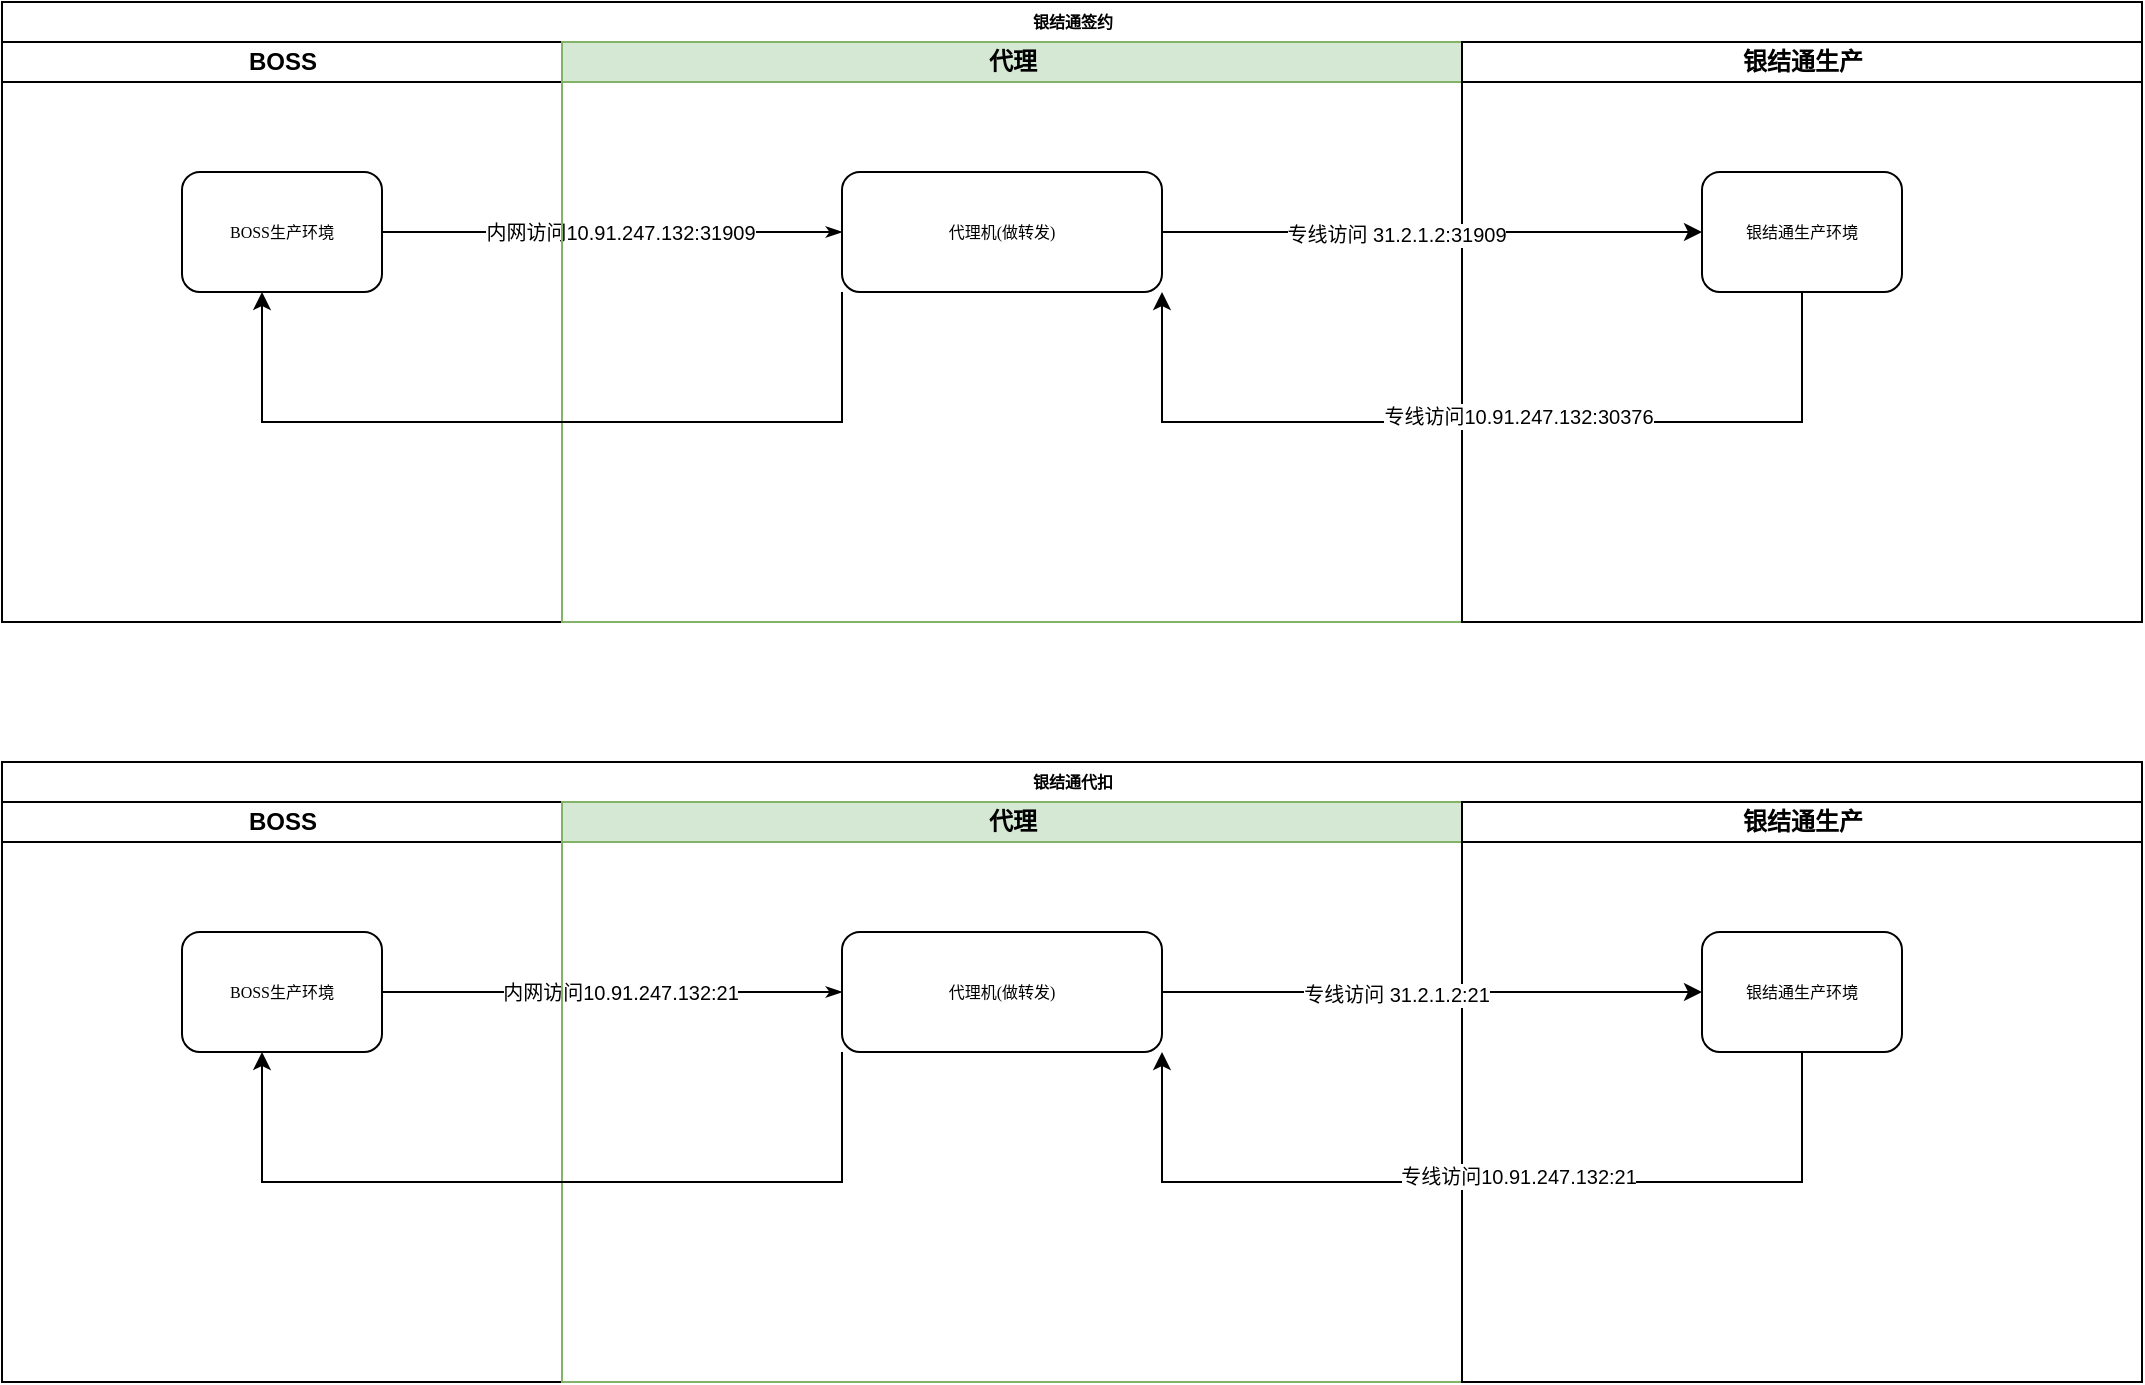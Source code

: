 <mxfile version="20.2.3" type="github">
  <diagram id="QXvOkjMPE5hQhAn8waCr" name="第 1 页">
    <mxGraphModel dx="968" dy="475" grid="1" gridSize="10" guides="1" tooltips="1" connect="1" arrows="1" fold="1" page="1" pageScale="1" pageWidth="827" pageHeight="1169" math="0" shadow="0">
      <root>
        <mxCell id="0" />
        <mxCell id="1" parent="0" />
        <mxCell id="E018yrsxlUpj8Zczrtwk-1" value="银结通签约" style="swimlane;html=1;childLayout=stackLayout;startSize=20;rounded=0;shadow=0;labelBackgroundColor=none;strokeWidth=1;fontFamily=Verdana;fontSize=8;align=center;" vertex="1" parent="1">
          <mxGeometry x="60" y="70" width="1070" height="310" as="geometry" />
        </mxCell>
        <mxCell id="E018yrsxlUpj8Zczrtwk-2" value="BOSS" style="swimlane;html=1;startSize=20;" vertex="1" parent="E018yrsxlUpj8Zczrtwk-1">
          <mxGeometry y="20" width="280" height="290" as="geometry" />
        </mxCell>
        <mxCell id="E018yrsxlUpj8Zczrtwk-3" value="BOSS生产环境" style="rounded=1;whiteSpace=wrap;html=1;shadow=0;labelBackgroundColor=none;strokeWidth=1;fontFamily=Verdana;fontSize=8;align=center;" vertex="1" parent="E018yrsxlUpj8Zczrtwk-2">
          <mxGeometry x="90" y="65" width="100" height="60" as="geometry" />
        </mxCell>
        <mxCell id="E018yrsxlUpj8Zczrtwk-4" style="edgeStyle=orthogonalEdgeStyle;rounded=1;html=1;labelBackgroundColor=none;startArrow=none;startFill=0;startSize=5;endArrow=classicThin;endFill=1;endSize=5;jettySize=auto;orthogonalLoop=1;strokeWidth=1;fontFamily=Verdana;fontSize=8" edge="1" parent="E018yrsxlUpj8Zczrtwk-1" source="E018yrsxlUpj8Zczrtwk-3" target="E018yrsxlUpj8Zczrtwk-7">
          <mxGeometry relative="1" as="geometry" />
        </mxCell>
        <mxCell id="E018yrsxlUpj8Zczrtwk-5" value="内网访问10.91.247.132:31909" style="edgeLabel;html=1;align=center;verticalAlign=middle;resizable=0;points=[];fontSize=10;" vertex="1" connectable="0" parent="E018yrsxlUpj8Zczrtwk-4">
          <mxGeometry x="0.182" y="1" relative="1" as="geometry">
            <mxPoint x="-17" y="1" as="offset" />
          </mxGeometry>
        </mxCell>
        <mxCell id="E018yrsxlUpj8Zczrtwk-6" value="代理" style="swimlane;html=1;startSize=20;fillColor=#d5e8d4;strokeColor=#82b366;" vertex="1" parent="E018yrsxlUpj8Zczrtwk-1">
          <mxGeometry x="280" y="20" width="450" height="290" as="geometry" />
        </mxCell>
        <mxCell id="E018yrsxlUpj8Zczrtwk-7" value="代理机(做转发)" style="rounded=1;whiteSpace=wrap;html=1;shadow=0;labelBackgroundColor=none;strokeWidth=1;fontFamily=Verdana;fontSize=8;align=center;" vertex="1" parent="E018yrsxlUpj8Zczrtwk-6">
          <mxGeometry x="140" y="65" width="160" height="60" as="geometry" />
        </mxCell>
        <mxCell id="E018yrsxlUpj8Zczrtwk-14" value="" style="endArrow=classic;html=1;rounded=0;exitX=0;exitY=1;exitDx=0;exitDy=0;" edge="1" parent="E018yrsxlUpj8Zczrtwk-6" source="E018yrsxlUpj8Zczrtwk-7">
          <mxGeometry width="50" height="50" relative="1" as="geometry">
            <mxPoint x="210" y="125" as="sourcePoint" />
            <mxPoint x="-150" y="125" as="targetPoint" />
            <Array as="points">
              <mxPoint x="140" y="190" />
              <mxPoint x="-150" y="190" />
            </Array>
          </mxGeometry>
        </mxCell>
        <mxCell id="E018yrsxlUpj8Zczrtwk-9" value="银结通生产" style="swimlane;html=1;startSize=20;" vertex="1" parent="E018yrsxlUpj8Zczrtwk-1">
          <mxGeometry x="730" y="20" width="340" height="290" as="geometry" />
        </mxCell>
        <mxCell id="E018yrsxlUpj8Zczrtwk-10" value="银结通生产环境" style="rounded=1;whiteSpace=wrap;html=1;shadow=0;labelBackgroundColor=none;strokeWidth=1;fontFamily=Verdana;fontSize=8;align=center;" vertex="1" parent="E018yrsxlUpj8Zczrtwk-9">
          <mxGeometry x="120" y="65" width="100" height="60" as="geometry" />
        </mxCell>
        <mxCell id="E018yrsxlUpj8Zczrtwk-11" value="" style="endArrow=classic;html=1;rounded=0;fontSize=10;entryX=0;entryY=0.5;entryDx=0;entryDy=0;exitX=1;exitY=0.5;exitDx=0;exitDy=0;" edge="1" parent="E018yrsxlUpj8Zczrtwk-1" source="E018yrsxlUpj8Zczrtwk-7" target="E018yrsxlUpj8Zczrtwk-10">
          <mxGeometry width="50" height="50" relative="1" as="geometry">
            <mxPoint x="420" y="220" as="sourcePoint" />
            <mxPoint x="470" y="170" as="targetPoint" />
          </mxGeometry>
        </mxCell>
        <mxCell id="E018yrsxlUpj8Zczrtwk-12" value="专线访问 31.2.1.2:31909" style="edgeLabel;html=1;align=center;verticalAlign=middle;resizable=0;points=[];fontSize=10;" vertex="1" connectable="0" parent="E018yrsxlUpj8Zczrtwk-11">
          <mxGeometry x="-0.132" y="-1" relative="1" as="geometry">
            <mxPoint as="offset" />
          </mxGeometry>
        </mxCell>
        <mxCell id="E018yrsxlUpj8Zczrtwk-15" value="" style="endArrow=classic;html=1;rounded=0;entryX=1;entryY=1;entryDx=0;entryDy=0;exitX=0.5;exitY=1;exitDx=0;exitDy=0;" edge="1" parent="E018yrsxlUpj8Zczrtwk-1" source="E018yrsxlUpj8Zczrtwk-10" target="E018yrsxlUpj8Zczrtwk-7">
          <mxGeometry width="50" height="50" relative="1" as="geometry">
            <mxPoint x="440" y="220" as="sourcePoint" />
            <mxPoint x="490" y="170" as="targetPoint" />
            <Array as="points">
              <mxPoint x="900" y="210" />
              <mxPoint x="580" y="210" />
            </Array>
          </mxGeometry>
        </mxCell>
        <mxCell id="E018yrsxlUpj8Zczrtwk-16" value="&lt;span style=&quot;color: rgba(0, 0, 0, 0); font-family: monospace; font-size: 0px; text-align: start; background-color: rgb(248, 249, 250);&quot;&gt;%3CmxGraphModel%3E%3Croot%3E%3CmxCell%20id%3D%220%22%2F%3E%3CmxCell%20id%3D%221%22%20parent%3D%220%22%2F%3E%3CmxCell%20id%3D%222%22%20value%3D%22%E5%86%85%E7%BD%91%E8%AE%BF%E9%97%AE10.91.247.132%3A31909%22%20style%3D%22edgeLabel%3Bhtml%3D1%3Balign%3Dcenter%3BverticalAlign%3Dmiddle%3Bresizable%3D0%3Bpoints%3D%5B%5D%3BfontSize%3D10%3B%22%20vertex%3D%221%22%20connectable%3D%220%22%20parent%3D%221%22%3E%3CmxGeometry%20x%3D%22379%22%20y%3D%22185%22%20as%3D%22geometry%22%2F%3E%3C%2FmxCell%3E%3C%2Froot%3E%3C%2FmxGraphModel%3E&lt;/span&gt;" style="edgeLabel;html=1;align=center;verticalAlign=middle;resizable=0;points=[];" vertex="1" connectable="0" parent="E018yrsxlUpj8Zczrtwk-15">
          <mxGeometry x="-0.087" y="-1" relative="1" as="geometry">
            <mxPoint as="offset" />
          </mxGeometry>
        </mxCell>
        <mxCell id="E018yrsxlUpj8Zczrtwk-17" value="&lt;span style=&quot;font-size: 10px;&quot;&gt;专线访问&lt;/span&gt;&lt;span style=&quot;font-size: 10px;&quot;&gt;10.91.247.132:30376&lt;/span&gt;" style="edgeLabel;html=1;align=center;verticalAlign=middle;resizable=0;points=[];" vertex="1" connectable="0" parent="E018yrsxlUpj8Zczrtwk-15">
          <mxGeometry x="-0.078" y="-3" relative="1" as="geometry">
            <mxPoint as="offset" />
          </mxGeometry>
        </mxCell>
        <mxCell id="E018yrsxlUpj8Zczrtwk-21" value="银结通代扣" style="swimlane;html=1;childLayout=stackLayout;startSize=20;rounded=0;shadow=0;labelBackgroundColor=none;strokeWidth=1;fontFamily=Verdana;fontSize=8;align=center;" vertex="1" parent="1">
          <mxGeometry x="60" y="450" width="1070" height="310" as="geometry" />
        </mxCell>
        <mxCell id="E018yrsxlUpj8Zczrtwk-22" value="BOSS" style="swimlane;html=1;startSize=20;" vertex="1" parent="E018yrsxlUpj8Zczrtwk-21">
          <mxGeometry y="20" width="280" height="290" as="geometry" />
        </mxCell>
        <mxCell id="E018yrsxlUpj8Zczrtwk-23" value="BOSS生产环境" style="rounded=1;whiteSpace=wrap;html=1;shadow=0;labelBackgroundColor=none;strokeWidth=1;fontFamily=Verdana;fontSize=8;align=center;" vertex="1" parent="E018yrsxlUpj8Zczrtwk-22">
          <mxGeometry x="90" y="65" width="100" height="60" as="geometry" />
        </mxCell>
        <mxCell id="E018yrsxlUpj8Zczrtwk-24" style="edgeStyle=orthogonalEdgeStyle;rounded=1;html=1;labelBackgroundColor=none;startArrow=none;startFill=0;startSize=5;endArrow=classicThin;endFill=1;endSize=5;jettySize=auto;orthogonalLoop=1;strokeWidth=1;fontFamily=Verdana;fontSize=8" edge="1" parent="E018yrsxlUpj8Zczrtwk-21" source="E018yrsxlUpj8Zczrtwk-23" target="E018yrsxlUpj8Zczrtwk-27">
          <mxGeometry relative="1" as="geometry" />
        </mxCell>
        <mxCell id="E018yrsxlUpj8Zczrtwk-25" value="内网访问10.91.247.132:21" style="edgeLabel;html=1;align=center;verticalAlign=middle;resizable=0;points=[];fontSize=10;" vertex="1" connectable="0" parent="E018yrsxlUpj8Zczrtwk-24">
          <mxGeometry x="0.182" y="1" relative="1" as="geometry">
            <mxPoint x="-17" y="1" as="offset" />
          </mxGeometry>
        </mxCell>
        <mxCell id="E018yrsxlUpj8Zczrtwk-26" value="代理" style="swimlane;html=1;startSize=20;fillColor=#d5e8d4;strokeColor=#82b366;" vertex="1" parent="E018yrsxlUpj8Zczrtwk-21">
          <mxGeometry x="280" y="20" width="450" height="290" as="geometry" />
        </mxCell>
        <mxCell id="E018yrsxlUpj8Zczrtwk-27" value="代理机(做转发)" style="rounded=1;whiteSpace=wrap;html=1;shadow=0;labelBackgroundColor=none;strokeWidth=1;fontFamily=Verdana;fontSize=8;align=center;" vertex="1" parent="E018yrsxlUpj8Zczrtwk-26">
          <mxGeometry x="140" y="65" width="160" height="60" as="geometry" />
        </mxCell>
        <mxCell id="E018yrsxlUpj8Zczrtwk-28" value="" style="endArrow=classic;html=1;rounded=0;exitX=0;exitY=1;exitDx=0;exitDy=0;" edge="1" parent="E018yrsxlUpj8Zczrtwk-26" source="E018yrsxlUpj8Zczrtwk-27">
          <mxGeometry width="50" height="50" relative="1" as="geometry">
            <mxPoint x="210" y="125" as="sourcePoint" />
            <mxPoint x="-150" y="125" as="targetPoint" />
            <Array as="points">
              <mxPoint x="140" y="190" />
              <mxPoint x="-150" y="190" />
            </Array>
          </mxGeometry>
        </mxCell>
        <mxCell id="E018yrsxlUpj8Zczrtwk-29" value="银结通生产" style="swimlane;html=1;startSize=20;" vertex="1" parent="E018yrsxlUpj8Zczrtwk-21">
          <mxGeometry x="730" y="20" width="340" height="290" as="geometry" />
        </mxCell>
        <mxCell id="E018yrsxlUpj8Zczrtwk-30" value="银结通生产环境" style="rounded=1;whiteSpace=wrap;html=1;shadow=0;labelBackgroundColor=none;strokeWidth=1;fontFamily=Verdana;fontSize=8;align=center;" vertex="1" parent="E018yrsxlUpj8Zczrtwk-29">
          <mxGeometry x="120" y="65" width="100" height="60" as="geometry" />
        </mxCell>
        <mxCell id="E018yrsxlUpj8Zczrtwk-31" value="" style="endArrow=classic;html=1;rounded=0;fontSize=10;entryX=0;entryY=0.5;entryDx=0;entryDy=0;exitX=1;exitY=0.5;exitDx=0;exitDy=0;" edge="1" parent="E018yrsxlUpj8Zczrtwk-21" source="E018yrsxlUpj8Zczrtwk-27" target="E018yrsxlUpj8Zczrtwk-30">
          <mxGeometry width="50" height="50" relative="1" as="geometry">
            <mxPoint x="420" y="220" as="sourcePoint" />
            <mxPoint x="470" y="170" as="targetPoint" />
          </mxGeometry>
        </mxCell>
        <mxCell id="E018yrsxlUpj8Zczrtwk-32" value="专线访问 31.2.1.2:21" style="edgeLabel;html=1;align=center;verticalAlign=middle;resizable=0;points=[];fontSize=10;" vertex="1" connectable="0" parent="E018yrsxlUpj8Zczrtwk-31">
          <mxGeometry x="-0.132" y="-1" relative="1" as="geometry">
            <mxPoint as="offset" />
          </mxGeometry>
        </mxCell>
        <mxCell id="E018yrsxlUpj8Zczrtwk-33" value="" style="endArrow=classic;html=1;rounded=0;entryX=1;entryY=1;entryDx=0;entryDy=0;exitX=0.5;exitY=1;exitDx=0;exitDy=0;" edge="1" parent="E018yrsxlUpj8Zczrtwk-21" source="E018yrsxlUpj8Zczrtwk-30" target="E018yrsxlUpj8Zczrtwk-27">
          <mxGeometry width="50" height="50" relative="1" as="geometry">
            <mxPoint x="440" y="220" as="sourcePoint" />
            <mxPoint x="490" y="170" as="targetPoint" />
            <Array as="points">
              <mxPoint x="900" y="210" />
              <mxPoint x="580" y="210" />
            </Array>
          </mxGeometry>
        </mxCell>
        <mxCell id="E018yrsxlUpj8Zczrtwk-34" value="&lt;span style=&quot;color: rgba(0, 0, 0, 0); font-family: monospace; font-size: 0px; text-align: start; background-color: rgb(248, 249, 250);&quot;&gt;%3CmxGraphModel%3E%3Croot%3E%3CmxCell%20id%3D%220%22%2F%3E%3CmxCell%20id%3D%221%22%20parent%3D%220%22%2F%3E%3CmxCell%20id%3D%222%22%20value%3D%22%E5%86%85%E7%BD%91%E8%AE%BF%E9%97%AE10.91.247.132%3A31909%22%20style%3D%22edgeLabel%3Bhtml%3D1%3Balign%3Dcenter%3BverticalAlign%3Dmiddle%3Bresizable%3D0%3Bpoints%3D%5B%5D%3BfontSize%3D10%3B%22%20vertex%3D%221%22%20connectable%3D%220%22%20parent%3D%221%22%3E%3CmxGeometry%20x%3D%22379%22%20y%3D%22185%22%20as%3D%22geometry%22%2F%3E%3C%2FmxCell%3E%3C%2Froot%3E%3C%2FmxGraphModel%3E&lt;/span&gt;" style="edgeLabel;html=1;align=center;verticalAlign=middle;resizable=0;points=[];" vertex="1" connectable="0" parent="E018yrsxlUpj8Zczrtwk-33">
          <mxGeometry x="-0.087" y="-1" relative="1" as="geometry">
            <mxPoint as="offset" />
          </mxGeometry>
        </mxCell>
        <mxCell id="E018yrsxlUpj8Zczrtwk-35" value="&lt;span style=&quot;font-size: 10px;&quot;&gt;专线访问&lt;/span&gt;&lt;span style=&quot;font-size: 10px;&quot;&gt;10.91.247.132:21&lt;/span&gt;" style="edgeLabel;html=1;align=center;verticalAlign=middle;resizable=0;points=[];" vertex="1" connectable="0" parent="E018yrsxlUpj8Zczrtwk-33">
          <mxGeometry x="-0.078" y="-3" relative="1" as="geometry">
            <mxPoint as="offset" />
          </mxGeometry>
        </mxCell>
      </root>
    </mxGraphModel>
  </diagram>
</mxfile>
